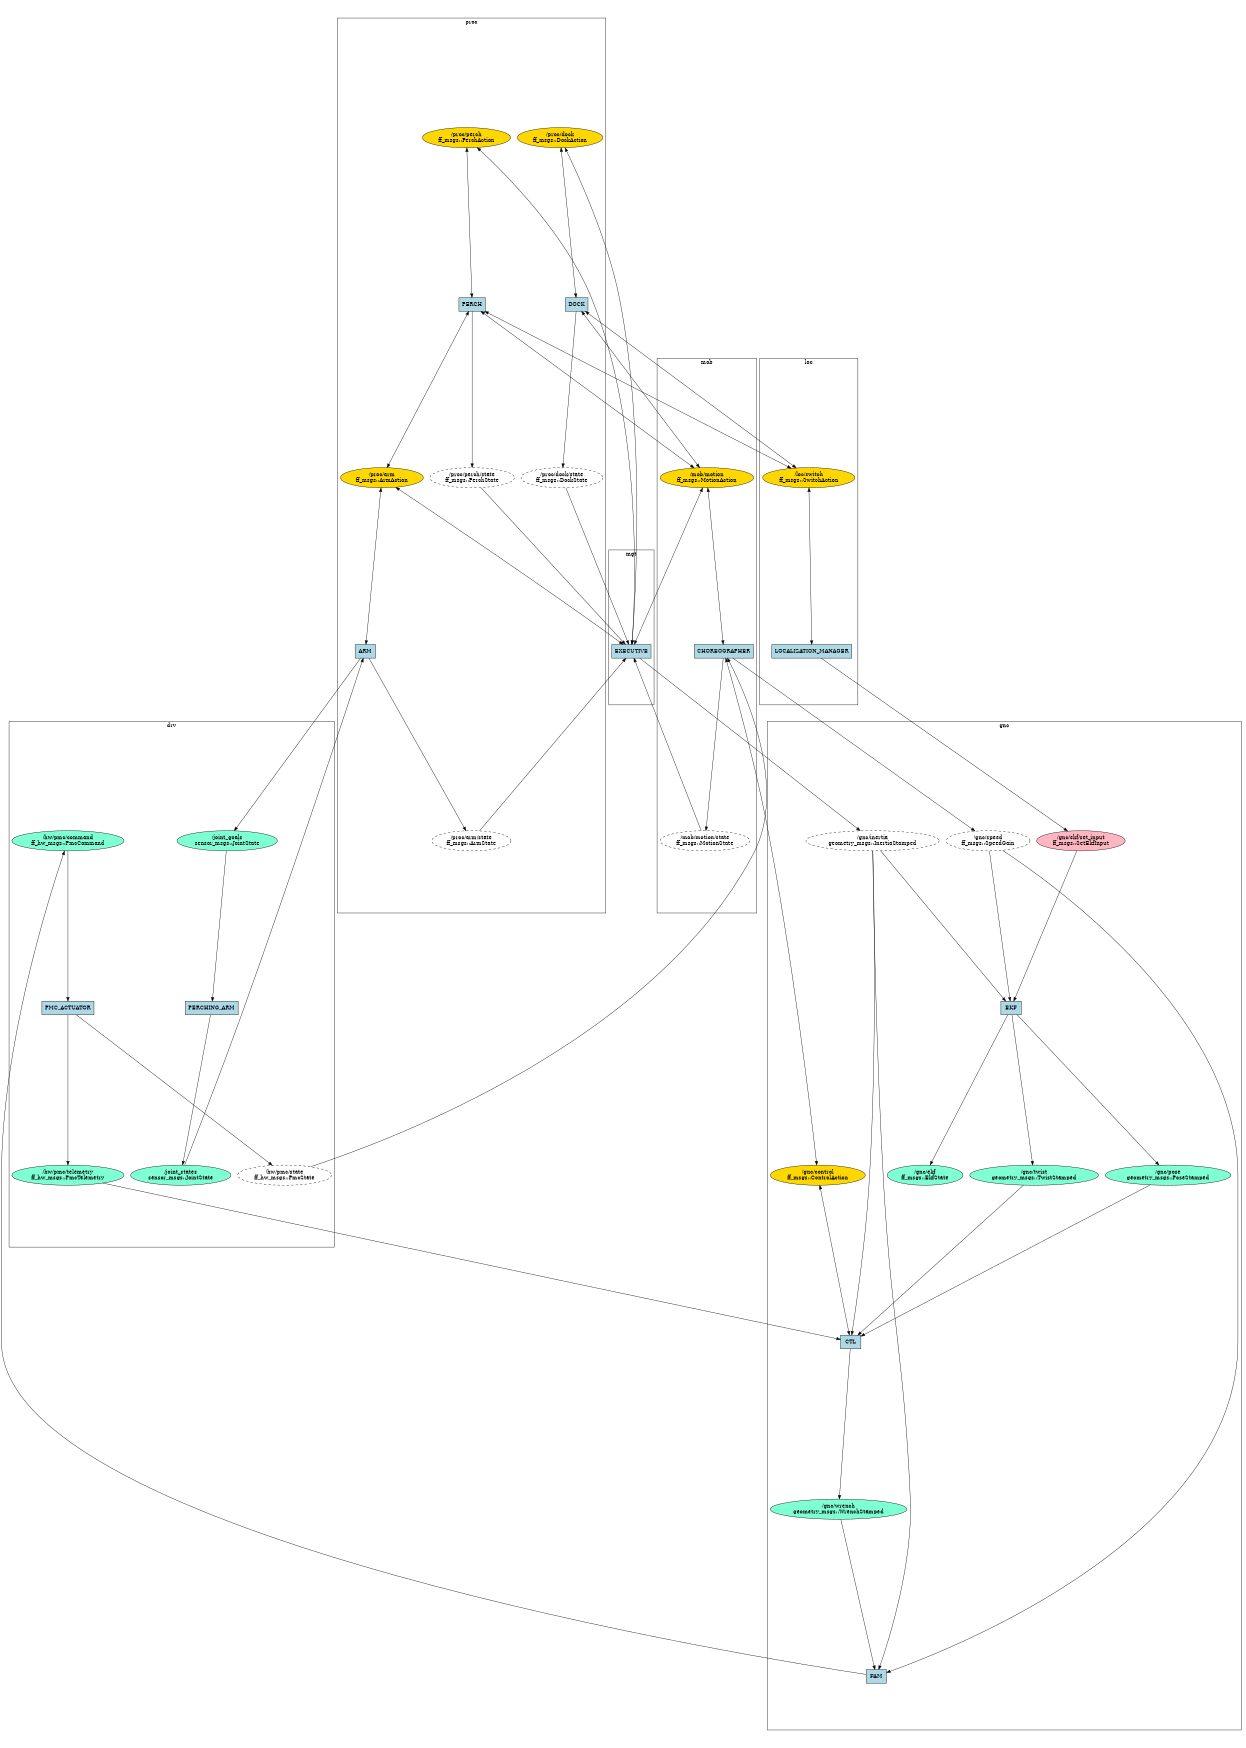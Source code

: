 # dot -Tpdf architecture.dot -o architecture.pdf
digraph G {
  ratio="fill";
  size="8.3,11.7!";

  subgraph cluster_0 {
    label="mgt";
    node [shape=box, style=filled, fillcolor=lightblue, color=black];
    EXECUTIVE;
  }
  subgraph cluster_1 {
    label="proc";
    node [shape=box, style=filled, fillcolor=lightblue, color=black];
    DOCK;
    PERCH;
    ARM;
    node [shape=ellipse, style=filled, fillcolor=gold, color=black];
    PerchAction [label="/proc/perch\nff_msgs::PerchAction"];
    DockAction [label="/proc/dock\nff_msgs::DockAction"];
    ArmAction [label="/proc/arm\nff_msgs::ArmAction"];
    node [shape=ellipse, style=filled, fillcolor=aquamarine, color=black];
    PerchState [label="/proc/perch/state\nff_msgs::PerchState", style=dashed];
    DockState [label="/proc/dock/state\nff_msgs::DockState", style=dashed];
    ArmState [label="/proc/arm/state\nff_msgs::ArmState", style=dashed];
  }
  subgraph cluster_2 {
    label="mob";
    node [shape=box, style=filled, fillcolor=lightblue, color=black];
    CHOREOGRAPHER;
    node [shape=ellipse, style=filled, fillcolor=gold, color=black];
    MotionAction [label="/mob/motion\nff_msgs::MotionAction"];
    node [shape=ellipse, style=filled, fillcolor=aquamarine, color=black];
    MotionState [label="/mob/motion/state\nff_msgs::MotionState", style=dashed];
  }
  subgraph cluster_3 {
    label="loc";
    node [shape=box, style=filled, fillcolor=lightblue, color=black];
    LOCALIZATION_MANAGER;
    node [shape=ellipse, style=filled, fillcolor=gold, color=black];
    SwitchAction [label="/loc/switch\nff_msgs::SwitchAction"];
  }
  subgraph cluster_4 {
    label="gnc";
    node [shape=box, style=filled, fillcolor=lightblue, color=black];
    CTL;
    FAM;
    EKF;
    node [shape=ellipse, style=filled, fillcolor=gold, color=black];
    ControlAction [label="/gnc/control\nff_msgs::ControlAction"];
    node [shape=ellipse, style=filled, fillcolor=lightpink, color=black];
    EkfSetInput [label="/gnc/ekf/set_input\nff_msgs::SetEkfInput"];
    node [shape=ellipse, style=filled, fillcolor=aquamarine, color=black];
    EkfState [label="/gnc/ekf\nff_msgs::EkfState"];
    PoseStamped [label="/gnc/pose\ngeometry_msgs::PoseStamped"];
    TwistStamped [label="/gnc/twist\ngeometry_msgs::TwistStamped"];
    WrenchStamped [label="/gnc/wrench\ngeometry_msgs::WrenchStamped"];
    InertiaStamped [label="/gnc/inertia\ngeometry_msgs::InertiaStamped", style=dashed];
    SpeedGain [label="/gnc/speed\nff_msgs::SpeedGain", style=dashed];
  }
  subgraph cluster_5 {
    label="drv";
    node [shape=box, style=filled, fillcolor=lightblue, color=black];
    PERCHING_ARM;
    PMC_ACTUATOR;
    node [shape=ellipse, style=filled, fillcolor=aquamarine, color=black];
    PmcTelemetry [label="/hw/pmc/telemetry\nff_hw_msgs::PmcTelemetry"];
    PmcState [label="/hw/pmc/state\nff_hw_msgs::PmcState", style=dashed];
    PmcCommand [label="/hw/pmc/command\nff_hw_msgs::PmcCommand"];
    node [shape=ellipse, style=filled, fillcolor=aquamarine, color=black];
    JointStates [label="/joint_states\nsensor_msgs::JointState"];
    JointGoals [label="/joint_goals\nsensor_msgs::JointState"];
  }

  # Relationships
  EXECUTIVE -> MotionAction  [dir="both"];
  EXECUTIVE -> DockAction  [dir="both"];
  EXECUTIVE -> PerchAction  [dir="both"];
  EXECUTIVE -> ArmAction  [dir="both"];
  EXECUTIVE -> InertiaStamped;
  InertiaStamped -> FAM;
  InertiaStamped -> CTL;
  InertiaStamped -> EKF;

  DockAction -> DOCK  [dir="both"];
  PerchAction -> PERCH  [dir="both"];
  DOCK -> SwitchAction  [dir="both"];
  PERCH -> SwitchAction  [dir="both"];
  SwitchAction -> LOCALIZATION_MANAGER  [dir="both"];
  LOCALIZATION_MANAGER -> EkfSetInput;
  EkfSetInput -> EKF;
  DOCK -> MotionAction  [dir="both"];
  PERCH -> MotionAction  [dir="both"];
  PERCH -> ArmAction  [dir="both"];
  MotionAction -> CHOREOGRAPHER  [dir="both"];
  CHOREOGRAPHER -> ControlAction  [dir="both"];
  CHOREOGRAPHER -> SpeedGain;
  SpeedGain -> EKF;
  SpeedGain -> FAM;
  ControlAction -> CTL  [dir="both"];
  CTL -> WrenchStamped;
  PmcCommand -> PMC_ACTUATOR;
  PMC_ACTUATOR -> PmcTelemetry;
  PMC_ACTUATOR -> PmcState;
  PmcTelemetry -> CTL;
  PmcState -> CHOREOGRAPHER;
  ArmAction -> ARM  [dir="both"];
  WrenchStamped -> FAM;
  FAM -> PmcCommand;
  ARM -> JointGoals;
  EKF -> PoseStamped;
  EKF -> TwistStamped;
  EKF -> EkfState;
  TwistStamped -> CTL;
  PoseStamped -> CTL;
  JointStates -> ARM;
  JointGoals -> PERCHING_ARM;
  PERCHING_ARM -> JointStates;
  PERCH -> PerchState;
  DOCK -> DockState;
  ARM -> ArmState;
  CHOREOGRAPHER -> MotionState;
  PerchState -> EXECUTIVE;
  DockState -> EXECUTIVE;
  ArmState -> EXECUTIVE;
  MotionState -> EXECUTIVE;
}